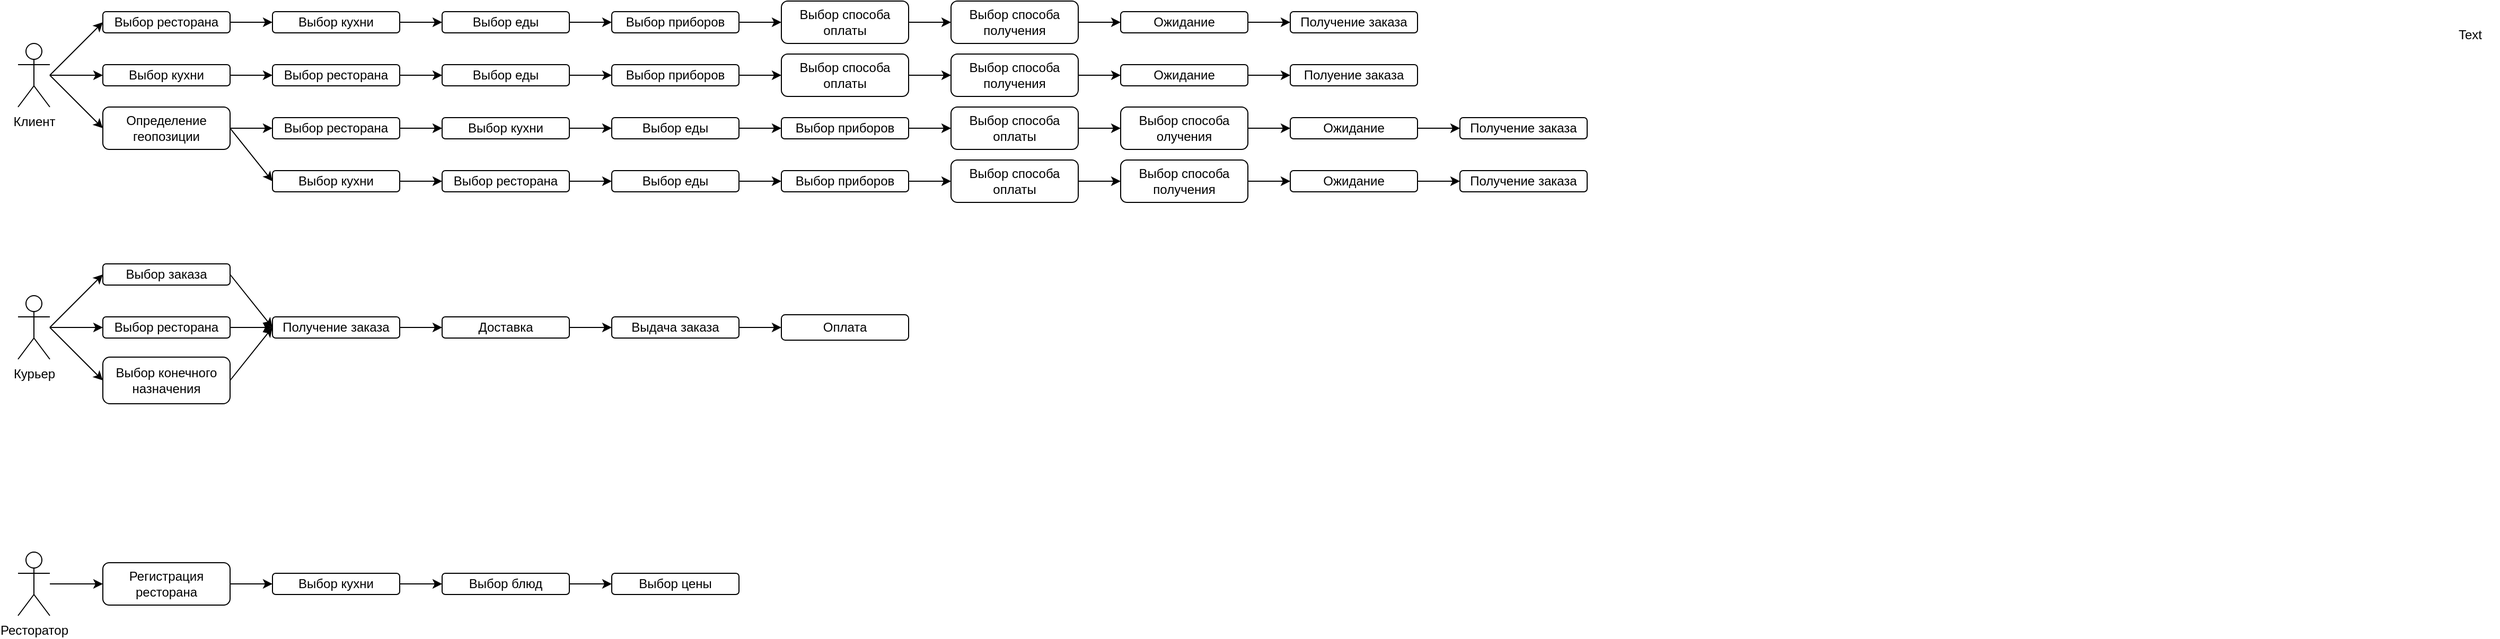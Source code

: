 <mxfile version="11.2.8" type="github" pages="1"><diagram name="Page-1" id="0783ab3e-0a74-02c8-0abd-f7b4e66b4bec"><mxGraphModel dx="817" dy="457" grid="1" gridSize="10" guides="1" tooltips="1" connect="1" arrows="1" fold="1" page="1" pageScale="1" pageWidth="1169" pageHeight="827" background="#ffffff" math="0" shadow="0"><root><mxCell id="0"/><mxCell id="1" parent="0"/><mxCell id="1xkkq5ihG8ovqTxvuMTU-2" style="rounded=0;orthogonalLoop=1;jettySize=auto;html=1;entryX=0;entryY=0.5;entryDx=0;entryDy=0;" edge="1" parent="1" target="1xkkq5ihG8ovqTxvuMTU-3"><mxGeometry relative="1" as="geometry"><mxPoint x="120" y="120" as="targetPoint"/><mxPoint x="70" y="150" as="sourcePoint"/></mxGeometry></mxCell><mxCell id="1xkkq5ihG8ovqTxvuMTU-1" value="&lt;div&gt;Клиент&lt;/div&gt;" style="shape=umlActor;verticalLabelPosition=bottom;labelBackgroundColor=#ffffff;verticalAlign=top;html=1;outlineConnect=0;" vertex="1" parent="1"><mxGeometry x="40" y="120" width="30" height="60" as="geometry"/></mxCell><mxCell id="1xkkq5ihG8ovqTxvuMTU-3" value="Выбор ресторана" style="rounded=1;whiteSpace=wrap;html=1;" vertex="1" parent="1"><mxGeometry x="120" y="90" width="120" height="20" as="geometry"/></mxCell><mxCell id="1xkkq5ihG8ovqTxvuMTU-4" style="rounded=0;orthogonalLoop=1;jettySize=auto;html=1;entryX=0;entryY=0.5;entryDx=0;entryDy=0;" edge="1" parent="1" target="1xkkq5ihG8ovqTxvuMTU-5"><mxGeometry relative="1" as="geometry"><mxPoint x="120" y="160.0" as="targetPoint"/><mxPoint x="70" y="150" as="sourcePoint"/></mxGeometry></mxCell><mxCell id="1xkkq5ihG8ovqTxvuMTU-5" value="&lt;div&gt;Выбор кухни&lt;/div&gt;" style="rounded=1;whiteSpace=wrap;html=1;" vertex="1" parent="1"><mxGeometry x="120" y="140" width="120" height="20" as="geometry"/></mxCell><mxCell id="1xkkq5ihG8ovqTxvuMTU-7" style="rounded=0;orthogonalLoop=1;jettySize=auto;html=1;exitX=1;exitY=0.5;exitDx=0;exitDy=0;entryX=0;entryY=0.5;entryDx=0;entryDy=0;" edge="1" parent="1" source="1xkkq5ihG8ovqTxvuMTU-5" target="1xkkq5ihG8ovqTxvuMTU-8"><mxGeometry relative="1" as="geometry"><mxPoint x="280" y="180.0" as="targetPoint"/><mxPoint x="230" y="210" as="sourcePoint"/></mxGeometry></mxCell><mxCell id="1xkkq5ihG8ovqTxvuMTU-8" value="Выбор ресторана" style="rounded=1;whiteSpace=wrap;html=1;" vertex="1" parent="1"><mxGeometry x="280" y="140" width="120" height="20" as="geometry"/></mxCell><mxCell id="1xkkq5ihG8ovqTxvuMTU-9" style="rounded=0;orthogonalLoop=1;jettySize=auto;html=1;exitX=1;exitY=0.5;exitDx=0;exitDy=0;" edge="1" parent="1" source="1xkkq5ihG8ovqTxvuMTU-3"><mxGeometry relative="1" as="geometry"><mxPoint x="280" y="100" as="targetPoint"/><mxPoint x="190.0" y="100.0" as="sourcePoint"/></mxGeometry></mxCell><mxCell id="1xkkq5ihG8ovqTxvuMTU-10" value="&lt;div&gt;Выбор кухни&lt;/div&gt;" style="rounded=1;whiteSpace=wrap;html=1;" vertex="1" parent="1"><mxGeometry x="280" y="90" width="120" height="20" as="geometry"/></mxCell><mxCell id="1xkkq5ihG8ovqTxvuMTU-11" style="rounded=0;orthogonalLoop=1;jettySize=auto;html=1;entryX=0;entryY=0.5;entryDx=0;entryDy=0;" edge="1" parent="1" target="1xkkq5ihG8ovqTxvuMTU-12"><mxGeometry relative="1" as="geometry"><mxPoint x="130" y="200" as="targetPoint"/><mxPoint x="70" y="150" as="sourcePoint"/></mxGeometry></mxCell><mxCell id="1xkkq5ihG8ovqTxvuMTU-12" value="Определение геопозиции" style="rounded=1;whiteSpace=wrap;html=1;" vertex="1" parent="1"><mxGeometry x="120" y="180" width="120" height="40" as="geometry"/></mxCell><mxCell id="1xkkq5ihG8ovqTxvuMTU-13" style="rounded=0;orthogonalLoop=1;jettySize=auto;html=1;exitX=1;exitY=0.5;exitDx=0;exitDy=0;entryX=0;entryY=0.5;entryDx=0;entryDy=0;" edge="1" parent="1" source="1xkkq5ihG8ovqTxvuMTU-12" target="1xkkq5ihG8ovqTxvuMTU-14"><mxGeometry relative="1" as="geometry"><mxPoint x="280" y="220.0" as="targetPoint"/><mxPoint x="230" y="250" as="sourcePoint"/></mxGeometry></mxCell><mxCell id="1xkkq5ihG8ovqTxvuMTU-14" value="Выбор ресторана" style="rounded=1;whiteSpace=wrap;html=1;" vertex="1" parent="1"><mxGeometry x="280" y="190" width="120" height="20" as="geometry"/></mxCell><mxCell id="1xkkq5ihG8ovqTxvuMTU-16" style="rounded=0;orthogonalLoop=1;jettySize=auto;html=1;" edge="1" parent="1"><mxGeometry relative="1" as="geometry"><mxPoint x="440.0" y="200.0" as="targetPoint"/><mxPoint x="400" y="200" as="sourcePoint"/></mxGeometry></mxCell><mxCell id="1xkkq5ihG8ovqTxvuMTU-17" value="&lt;div&gt;Выбор кухни&lt;/div&gt;" style="rounded=1;whiteSpace=wrap;html=1;" vertex="1" parent="1"><mxGeometry x="440" y="190" width="120" height="20" as="geometry"/></mxCell><mxCell id="1xkkq5ihG8ovqTxvuMTU-18" style="rounded=0;orthogonalLoop=1;jettySize=auto;html=1;" edge="1" parent="1"><mxGeometry relative="1" as="geometry"><mxPoint x="440" y="150" as="targetPoint"/><mxPoint x="400" y="150" as="sourcePoint"/></mxGeometry></mxCell><mxCell id="1xkkq5ihG8ovqTxvuMTU-19" value="&lt;div&gt;Выбор еды&lt;/div&gt;" style="rounded=1;whiteSpace=wrap;html=1;" vertex="1" parent="1"><mxGeometry x="440" y="140" width="120" height="20" as="geometry"/></mxCell><mxCell id="1xkkq5ihG8ovqTxvuMTU-20" style="rounded=0;orthogonalLoop=1;jettySize=auto;html=1;" edge="1" parent="1"><mxGeometry relative="1" as="geometry"><mxPoint x="440" y="100" as="targetPoint"/><mxPoint x="400" y="100" as="sourcePoint"/></mxGeometry></mxCell><mxCell id="1xkkq5ihG8ovqTxvuMTU-21" value="&lt;div&gt;Выбор еды&lt;/div&gt;" style="rounded=1;whiteSpace=wrap;html=1;" vertex="1" parent="1"><mxGeometry x="440" y="90" width="120" height="20" as="geometry"/></mxCell><mxCell id="1xkkq5ihG8ovqTxvuMTU-22" style="rounded=0;orthogonalLoop=1;jettySize=auto;html=1;" edge="1" parent="1"><mxGeometry relative="1" as="geometry"><mxPoint x="600" y="200" as="targetPoint"/><mxPoint x="560" y="200" as="sourcePoint"/></mxGeometry></mxCell><mxCell id="1xkkq5ihG8ovqTxvuMTU-23" value="&lt;div&gt;Выбор еды&lt;/div&gt;" style="rounded=1;whiteSpace=wrap;html=1;" vertex="1" parent="1"><mxGeometry x="600" y="190" width="120" height="20" as="geometry"/></mxCell><mxCell id="1xkkq5ihG8ovqTxvuMTU-27" style="rounded=0;orthogonalLoop=1;jettySize=auto;html=1;" edge="1" parent="1"><mxGeometry relative="1" as="geometry"><mxPoint x="600" y="150" as="targetPoint"/><mxPoint x="560" y="150" as="sourcePoint"/></mxGeometry></mxCell><mxCell id="1xkkq5ihG8ovqTxvuMTU-28" value="&lt;div&gt;Выбор приборов&lt;/div&gt;" style="rounded=1;whiteSpace=wrap;html=1;" vertex="1" parent="1"><mxGeometry x="600" y="140" width="120" height="20" as="geometry"/></mxCell><mxCell id="1xkkq5ihG8ovqTxvuMTU-29" style="rounded=0;orthogonalLoop=1;jettySize=auto;html=1;" edge="1" parent="1"><mxGeometry relative="1" as="geometry"><mxPoint x="600" y="100.0" as="targetPoint"/><mxPoint x="560" y="100.0" as="sourcePoint"/></mxGeometry></mxCell><mxCell id="1xkkq5ihG8ovqTxvuMTU-30" value="&lt;div&gt;Выбор приборов&lt;/div&gt;" style="rounded=1;whiteSpace=wrap;html=1;" vertex="1" parent="1"><mxGeometry x="600" y="90" width="120" height="20" as="geometry"/></mxCell><mxCell id="1xkkq5ihG8ovqTxvuMTU-31" style="rounded=0;orthogonalLoop=1;jettySize=auto;html=1;" edge="1" parent="1"><mxGeometry relative="1" as="geometry"><mxPoint x="760" y="200" as="targetPoint"/><mxPoint x="720" y="200" as="sourcePoint"/></mxGeometry></mxCell><mxCell id="1xkkq5ihG8ovqTxvuMTU-32" value="&lt;div&gt;Выбор приборов&lt;/div&gt;" style="rounded=1;whiteSpace=wrap;html=1;" vertex="1" parent="1"><mxGeometry x="760" y="190" width="120" height="20" as="geometry"/></mxCell><mxCell id="1xkkq5ihG8ovqTxvuMTU-33" style="rounded=0;orthogonalLoop=1;jettySize=auto;html=1;exitX=1;exitY=0.5;exitDx=0;exitDy=0;entryX=0;entryY=0.5;entryDx=0;entryDy=0;" edge="1" parent="1" source="1xkkq5ihG8ovqTxvuMTU-28" target="1xkkq5ihG8ovqTxvuMTU-34"><mxGeometry relative="1" as="geometry"><mxPoint x="760" y="140" as="targetPoint"/><mxPoint x="720" y="140" as="sourcePoint"/></mxGeometry></mxCell><mxCell id="1xkkq5ihG8ovqTxvuMTU-34" value="&lt;div&gt;Выбор способа оплаты&lt;br&gt;&lt;/div&gt;" style="rounded=1;whiteSpace=wrap;html=1;" vertex="1" parent="1"><mxGeometry x="760" y="130" width="120" height="40" as="geometry"/></mxCell><mxCell id="1xkkq5ihG8ovqTxvuMTU-35" style="rounded=0;orthogonalLoop=1;jettySize=auto;html=1;" edge="1" parent="1"><mxGeometry relative="1" as="geometry"><mxPoint x="760" y="100.0" as="targetPoint"/><mxPoint x="720" y="100.0" as="sourcePoint"/></mxGeometry></mxCell><mxCell id="1xkkq5ihG8ovqTxvuMTU-36" value="&lt;div&gt;Выбор способа оплаты&lt;br&gt;&lt;/div&gt;" style="rounded=1;whiteSpace=wrap;html=1;" vertex="1" parent="1"><mxGeometry x="760" y="80" width="120" height="40" as="geometry"/></mxCell><mxCell id="1xkkq5ihG8ovqTxvuMTU-37" style="rounded=0;orthogonalLoop=1;jettySize=auto;html=1;" edge="1" parent="1"><mxGeometry relative="1" as="geometry"><mxPoint x="920" y="200" as="targetPoint"/><mxPoint x="880" y="200" as="sourcePoint"/></mxGeometry></mxCell><mxCell id="1xkkq5ihG8ovqTxvuMTU-38" value="&lt;div&gt;Выбор способа оплаты&lt;/div&gt;" style="rounded=1;whiteSpace=wrap;html=1;" vertex="1" parent="1"><mxGeometry x="920" y="180" width="120" height="40" as="geometry"/></mxCell><mxCell id="1xkkq5ihG8ovqTxvuMTU-42" style="rounded=0;orthogonalLoop=1;jettySize=auto;html=1;exitX=1;exitY=0.5;exitDx=0;exitDy=0;entryX=0;entryY=0.5;entryDx=0;entryDy=0;" edge="1" parent="1" target="1xkkq5ihG8ovqTxvuMTU-43"><mxGeometry relative="1" as="geometry"><mxPoint x="920" y="140" as="targetPoint"/><mxPoint x="880" y="150" as="sourcePoint"/></mxGeometry></mxCell><mxCell id="1xkkq5ihG8ovqTxvuMTU-43" value="&lt;div&gt;Выбор способа получения&lt;br&gt;&lt;/div&gt;" style="rounded=1;whiteSpace=wrap;html=1;" vertex="1" parent="1"><mxGeometry x="920" y="130" width="120" height="40" as="geometry"/></mxCell><mxCell id="1xkkq5ihG8ovqTxvuMTU-44" style="rounded=0;orthogonalLoop=1;jettySize=auto;html=1;" edge="1" parent="1"><mxGeometry relative="1" as="geometry"><mxPoint x="920" y="100.0" as="targetPoint"/><mxPoint x="880" y="100.0" as="sourcePoint"/></mxGeometry></mxCell><mxCell id="1xkkq5ihG8ovqTxvuMTU-45" value="&lt;div&gt;Выбор способа получения&lt;/div&gt;" style="rounded=1;whiteSpace=wrap;html=1;" vertex="1" parent="1"><mxGeometry x="920" y="80" width="120" height="40" as="geometry"/></mxCell><mxCell id="1xkkq5ihG8ovqTxvuMTU-46" style="rounded=0;orthogonalLoop=1;jettySize=auto;html=1;" edge="1" parent="1"><mxGeometry relative="1" as="geometry"><mxPoint x="1080" y="200" as="targetPoint"/><mxPoint x="1040" y="200" as="sourcePoint"/></mxGeometry></mxCell><mxCell id="1xkkq5ihG8ovqTxvuMTU-47" value="&lt;div&gt;Выбор способа олучения&lt;br&gt;&lt;/div&gt;" style="rounded=1;whiteSpace=wrap;html=1;" vertex="1" parent="1"><mxGeometry x="1080" y="180" width="120" height="40" as="geometry"/></mxCell><mxCell id="1xkkq5ihG8ovqTxvuMTU-48" value="&lt;div&gt;Выбор кухни&lt;/div&gt;" style="rounded=1;whiteSpace=wrap;html=1;" vertex="1" parent="1"><mxGeometry x="280" y="240" width="120" height="20" as="geometry"/></mxCell><mxCell id="1xkkq5ihG8ovqTxvuMTU-49" style="rounded=0;orthogonalLoop=1;jettySize=auto;html=1;exitX=1;exitY=0.5;exitDx=0;exitDy=0;entryX=0;entryY=0.5;entryDx=0;entryDy=0;" edge="1" parent="1" source="1xkkq5ihG8ovqTxvuMTU-48" target="1xkkq5ihG8ovqTxvuMTU-50"><mxGeometry relative="1" as="geometry"><mxPoint x="440" y="280.0" as="targetPoint"/><mxPoint x="390" y="310" as="sourcePoint"/></mxGeometry></mxCell><mxCell id="1xkkq5ihG8ovqTxvuMTU-50" value="Выбор ресторана" style="rounded=1;whiteSpace=wrap;html=1;" vertex="1" parent="1"><mxGeometry x="440" y="240" width="120" height="20" as="geometry"/></mxCell><mxCell id="1xkkq5ihG8ovqTxvuMTU-51" style="rounded=0;orthogonalLoop=1;jettySize=auto;html=1;" edge="1" parent="1"><mxGeometry relative="1" as="geometry"><mxPoint x="600" y="250" as="targetPoint"/><mxPoint x="560" y="250" as="sourcePoint"/></mxGeometry></mxCell><mxCell id="1xkkq5ihG8ovqTxvuMTU-52" value="&lt;div&gt;Выбор еды&lt;/div&gt;" style="rounded=1;whiteSpace=wrap;html=1;" vertex="1" parent="1"><mxGeometry x="600" y="240" width="120" height="20" as="geometry"/></mxCell><mxCell id="1xkkq5ihG8ovqTxvuMTU-53" style="rounded=0;orthogonalLoop=1;jettySize=auto;html=1;" edge="1" parent="1"><mxGeometry relative="1" as="geometry"><mxPoint x="760" y="250" as="targetPoint"/><mxPoint x="720" y="250" as="sourcePoint"/></mxGeometry></mxCell><mxCell id="1xkkq5ihG8ovqTxvuMTU-54" value="&lt;div&gt;Выбор приборов&lt;/div&gt;" style="rounded=1;whiteSpace=wrap;html=1;" vertex="1" parent="1"><mxGeometry x="760" y="240" width="120" height="20" as="geometry"/></mxCell><mxCell id="1xkkq5ihG8ovqTxvuMTU-55" style="rounded=0;orthogonalLoop=1;jettySize=auto;html=1;exitX=1;exitY=0.5;exitDx=0;exitDy=0;entryX=0;entryY=0.5;entryDx=0;entryDy=0;" edge="1" parent="1" source="1xkkq5ihG8ovqTxvuMTU-54" target="1xkkq5ihG8ovqTxvuMTU-56"><mxGeometry relative="1" as="geometry"><mxPoint x="920" y="240" as="targetPoint"/><mxPoint x="880" y="240" as="sourcePoint"/></mxGeometry></mxCell><mxCell id="1xkkq5ihG8ovqTxvuMTU-56" value="&lt;div&gt;Выбор способа оплаты&lt;br&gt;&lt;/div&gt;" style="rounded=1;whiteSpace=wrap;html=1;" vertex="1" parent="1"><mxGeometry x="920" y="230" width="120" height="40" as="geometry"/></mxCell><mxCell id="1xkkq5ihG8ovqTxvuMTU-57" style="rounded=0;orthogonalLoop=1;jettySize=auto;html=1;exitX=1;exitY=0.5;exitDx=0;exitDy=0;entryX=0;entryY=0.5;entryDx=0;entryDy=0;" edge="1" parent="1" target="1xkkq5ihG8ovqTxvuMTU-58"><mxGeometry relative="1" as="geometry"><mxPoint x="1080" y="240" as="targetPoint"/><mxPoint x="1040" y="250" as="sourcePoint"/></mxGeometry></mxCell><mxCell id="1xkkq5ihG8ovqTxvuMTU-58" value="&lt;div&gt;Выбор способа получения&lt;br&gt;&lt;/div&gt;" style="rounded=1;whiteSpace=wrap;html=1;" vertex="1" parent="1"><mxGeometry x="1080" y="230" width="120" height="40" as="geometry"/></mxCell><mxCell id="1xkkq5ihG8ovqTxvuMTU-59" style="rounded=0;orthogonalLoop=1;jettySize=auto;html=1;entryX=0;entryY=0.5;entryDx=0;entryDy=0;" edge="1" parent="1" target="1xkkq5ihG8ovqTxvuMTU-48"><mxGeometry relative="1" as="geometry"><mxPoint x="290.0" y="210" as="targetPoint"/><mxPoint x="240" y="200" as="sourcePoint"/></mxGeometry></mxCell><mxCell id="1xkkq5ihG8ovqTxvuMTU-60" style="rounded=0;orthogonalLoop=1;jettySize=auto;html=1;exitX=1;exitY=0.5;exitDx=0;exitDy=0;entryX=0;entryY=0.5;entryDx=0;entryDy=0;" edge="1" parent="1" target="1xkkq5ihG8ovqTxvuMTU-61"><mxGeometry relative="1" as="geometry"><mxPoint x="1080" y="140" as="targetPoint"/><mxPoint x="1040" y="150" as="sourcePoint"/></mxGeometry></mxCell><mxCell id="1xkkq5ihG8ovqTxvuMTU-61" value="Ожидание" style="rounded=1;whiteSpace=wrap;html=1;" vertex="1" parent="1"><mxGeometry x="1080" y="140" width="120" height="20" as="geometry"/></mxCell><mxCell id="1xkkq5ihG8ovqTxvuMTU-62" style="rounded=0;orthogonalLoop=1;jettySize=auto;html=1;" edge="1" parent="1"><mxGeometry relative="1" as="geometry"><mxPoint x="1080" y="100.0" as="targetPoint"/><mxPoint x="1040" y="100.0" as="sourcePoint"/></mxGeometry></mxCell><mxCell id="1xkkq5ihG8ovqTxvuMTU-63" value="Ожидание" style="rounded=1;whiteSpace=wrap;html=1;" vertex="1" parent="1"><mxGeometry x="1080" y="90" width="120" height="20" as="geometry"/></mxCell><mxCell id="1xkkq5ihG8ovqTxvuMTU-64" style="rounded=0;orthogonalLoop=1;jettySize=auto;html=1;" edge="1" parent="1"><mxGeometry relative="1" as="geometry"><mxPoint x="1240" y="200" as="targetPoint"/><mxPoint x="1200" y="200" as="sourcePoint"/></mxGeometry></mxCell><mxCell id="1xkkq5ihG8ovqTxvuMTU-65" value="Ожидание" style="rounded=1;whiteSpace=wrap;html=1;" vertex="1" parent="1"><mxGeometry x="1240" y="190" width="120" height="20" as="geometry"/></mxCell><mxCell id="1xkkq5ihG8ovqTxvuMTU-66" style="rounded=0;orthogonalLoop=1;jettySize=auto;html=1;exitX=1;exitY=0.5;exitDx=0;exitDy=0;entryX=0;entryY=0.5;entryDx=0;entryDy=0;" edge="1" parent="1" target="1xkkq5ihG8ovqTxvuMTU-67"><mxGeometry relative="1" as="geometry"><mxPoint x="1240" y="240" as="targetPoint"/><mxPoint x="1200" y="250" as="sourcePoint"/></mxGeometry></mxCell><mxCell id="1xkkq5ihG8ovqTxvuMTU-67" value="Ожидание" style="rounded=1;whiteSpace=wrap;html=1;" vertex="1" parent="1"><mxGeometry x="1240" y="240" width="120" height="20" as="geometry"/></mxCell><mxCell id="1xkkq5ihG8ovqTxvuMTU-68" style="rounded=0;orthogonalLoop=1;jettySize=auto;html=1;exitX=1;exitY=0.5;exitDx=0;exitDy=0;entryX=0;entryY=0.5;entryDx=0;entryDy=0;" edge="1" parent="1" target="1xkkq5ihG8ovqTxvuMTU-69"><mxGeometry relative="1" as="geometry"><mxPoint x="1240" y="140" as="targetPoint"/><mxPoint x="1200" y="150" as="sourcePoint"/></mxGeometry></mxCell><mxCell id="1xkkq5ihG8ovqTxvuMTU-69" value="Полуение заказа" style="rounded=1;whiteSpace=wrap;html=1;" vertex="1" parent="1"><mxGeometry x="1240" y="140" width="120" height="20" as="geometry"/></mxCell><mxCell id="1xkkq5ihG8ovqTxvuMTU-70" style="rounded=0;orthogonalLoop=1;jettySize=auto;html=1;" edge="1" parent="1"><mxGeometry relative="1" as="geometry"><mxPoint x="1240" y="100.0" as="targetPoint"/><mxPoint x="1200" y="100.0" as="sourcePoint"/></mxGeometry></mxCell><mxCell id="1xkkq5ihG8ovqTxvuMTU-71" value="Получение заказа" style="rounded=1;whiteSpace=wrap;html=1;" vertex="1" parent="1"><mxGeometry x="1240" y="90" width="120" height="20" as="geometry"/></mxCell><mxCell id="1xkkq5ihG8ovqTxvuMTU-72" style="rounded=0;orthogonalLoop=1;jettySize=auto;html=1;" edge="1" parent="1"><mxGeometry relative="1" as="geometry"><mxPoint x="1400" y="200" as="targetPoint"/><mxPoint x="1360" y="200" as="sourcePoint"/></mxGeometry></mxCell><mxCell id="1xkkq5ihG8ovqTxvuMTU-73" value="Получение заказа" style="rounded=1;whiteSpace=wrap;html=1;" vertex="1" parent="1"><mxGeometry x="1400" y="190" width="120" height="20" as="geometry"/></mxCell><mxCell id="1xkkq5ihG8ovqTxvuMTU-74" style="rounded=0;orthogonalLoop=1;jettySize=auto;html=1;exitX=1;exitY=0.5;exitDx=0;exitDy=0;entryX=0;entryY=0.5;entryDx=0;entryDy=0;" edge="1" parent="1" target="1xkkq5ihG8ovqTxvuMTU-75"><mxGeometry relative="1" as="geometry"><mxPoint x="1400" y="240" as="targetPoint"/><mxPoint x="1360" y="250" as="sourcePoint"/></mxGeometry></mxCell><mxCell id="1xkkq5ihG8ovqTxvuMTU-75" value="&lt;div&gt;Получение заказа&lt;/div&gt;" style="rounded=1;whiteSpace=wrap;html=1;" vertex="1" parent="1"><mxGeometry x="1400" y="240" width="120" height="20" as="geometry"/></mxCell><mxCell id="1xkkq5ihG8ovqTxvuMTU-76" value="Text" style="text;html=1;resizable=0;points=[];autosize=1;align=left;verticalAlign=top;spacingTop=-4;" vertex="1" parent="1"><mxGeometry x="2340" y="102" width="40" height="20" as="geometry"/></mxCell><mxCell id="1xkkq5ihG8ovqTxvuMTU-78" style="rounded=0;orthogonalLoop=1;jettySize=auto;html=1;entryX=0;entryY=0.5;entryDx=0;entryDy=0;" edge="1" parent="1" target="1xkkq5ihG8ovqTxvuMTU-80"><mxGeometry relative="1" as="geometry"><mxPoint x="120" y="358" as="targetPoint"/><mxPoint x="70" y="388.0" as="sourcePoint"/></mxGeometry></mxCell><mxCell id="1xkkq5ihG8ovqTxvuMTU-79" value="Курьер" style="shape=umlActor;verticalLabelPosition=bottom;labelBackgroundColor=#ffffff;verticalAlign=top;html=1;outlineConnect=0;" vertex="1" parent="1"><mxGeometry x="40" y="358" width="30" height="60" as="geometry"/></mxCell><mxCell id="1xkkq5ihG8ovqTxvuMTU-80" value="Выбор заказа" style="rounded=1;whiteSpace=wrap;html=1;" vertex="1" parent="1"><mxGeometry x="120" y="328" width="120" height="20" as="geometry"/></mxCell><mxCell id="1xkkq5ihG8ovqTxvuMTU-81" style="rounded=0;orthogonalLoop=1;jettySize=auto;html=1;entryX=0;entryY=0.5;entryDx=0;entryDy=0;" edge="1" parent="1" target="1xkkq5ihG8ovqTxvuMTU-82"><mxGeometry relative="1" as="geometry"><mxPoint x="120" y="398.0" as="targetPoint"/><mxPoint x="70" y="388.0" as="sourcePoint"/></mxGeometry></mxCell><mxCell id="1xkkq5ihG8ovqTxvuMTU-82" value="Выбор ресторана" style="rounded=1;whiteSpace=wrap;html=1;" vertex="1" parent="1"><mxGeometry x="120" y="378" width="120" height="20" as="geometry"/></mxCell><mxCell id="1xkkq5ihG8ovqTxvuMTU-83" style="rounded=0;orthogonalLoop=1;jettySize=auto;html=1;exitX=1;exitY=0.5;exitDx=0;exitDy=0;entryX=0;entryY=0.5;entryDx=0;entryDy=0;" edge="1" parent="1" source="1xkkq5ihG8ovqTxvuMTU-82" target="1xkkq5ihG8ovqTxvuMTU-84"><mxGeometry relative="1" as="geometry"><mxPoint x="280" y="418.0" as="targetPoint"/><mxPoint x="230" y="448" as="sourcePoint"/></mxGeometry></mxCell><mxCell id="1xkkq5ihG8ovqTxvuMTU-84" value="Получение заказа" style="rounded=1;whiteSpace=wrap;html=1;" vertex="1" parent="1"><mxGeometry x="280" y="378" width="120" height="20" as="geometry"/></mxCell><mxCell id="1xkkq5ihG8ovqTxvuMTU-85" style="rounded=0;orthogonalLoop=1;jettySize=auto;html=1;exitX=1;exitY=0.5;exitDx=0;exitDy=0;entryX=0;entryY=0.5;entryDx=0;entryDy=0;" edge="1" parent="1" source="1xkkq5ihG8ovqTxvuMTU-80" target="1xkkq5ihG8ovqTxvuMTU-84"><mxGeometry relative="1" as="geometry"><mxPoint x="280" y="338.0" as="targetPoint"/><mxPoint x="190.0" y="338.0" as="sourcePoint"/></mxGeometry></mxCell><mxCell id="1xkkq5ihG8ovqTxvuMTU-87" style="rounded=0;orthogonalLoop=1;jettySize=auto;html=1;entryX=0;entryY=0.5;entryDx=0;entryDy=0;" edge="1" parent="1"><mxGeometry relative="1" as="geometry"><mxPoint x="120" y="438" as="targetPoint"/><mxPoint x="70" y="388.0" as="sourcePoint"/></mxGeometry></mxCell><mxCell id="1xkkq5ihG8ovqTxvuMTU-90" value="Выбор конечного назначения" style="rounded=1;whiteSpace=wrap;html=1;" vertex="1" parent="1"><mxGeometry x="120" y="416" width="120" height="44" as="geometry"/></mxCell><mxCell id="1xkkq5ihG8ovqTxvuMTU-91" style="rounded=0;orthogonalLoop=1;jettySize=auto;html=1;entryX=0;entryY=0.5;entryDx=0;entryDy=0;" edge="1" parent="1" target="1xkkq5ihG8ovqTxvuMTU-84"><mxGeometry relative="1" as="geometry"><mxPoint x="260" y="420" as="targetPoint"/><mxPoint x="240.0" y="438.0" as="sourcePoint"/></mxGeometry></mxCell><mxCell id="1xkkq5ihG8ovqTxvuMTU-93" style="rounded=0;orthogonalLoop=1;jettySize=auto;html=1;" edge="1" parent="1"><mxGeometry relative="1" as="geometry"><mxPoint x="440.0" y="388.0" as="targetPoint"/><mxPoint x="400.0" y="388.0" as="sourcePoint"/></mxGeometry></mxCell><mxCell id="1xkkq5ihG8ovqTxvuMTU-94" value="&lt;div&gt;Доставка&lt;/div&gt;" style="rounded=1;whiteSpace=wrap;html=1;" vertex="1" parent="1"><mxGeometry x="440" y="378" width="120" height="20" as="geometry"/></mxCell><mxCell id="1xkkq5ihG8ovqTxvuMTU-99" style="rounded=0;orthogonalLoop=1;jettySize=auto;html=1;" edge="1" parent="1"><mxGeometry relative="1" as="geometry"><mxPoint x="600.0" y="388.0" as="targetPoint"/><mxPoint x="560.0" y="388.0" as="sourcePoint"/></mxGeometry></mxCell><mxCell id="1xkkq5ihG8ovqTxvuMTU-100" value="&lt;div&gt;Выдача заказа&lt;/div&gt;" style="rounded=1;whiteSpace=wrap;html=1;" vertex="1" parent="1"><mxGeometry x="600" y="378" width="120" height="20" as="geometry"/></mxCell><mxCell id="1xkkq5ihG8ovqTxvuMTU-105" style="rounded=0;orthogonalLoop=1;jettySize=auto;html=1;exitX=1;exitY=0.5;exitDx=0;exitDy=0;entryX=0;entryY=0.5;entryDx=0;entryDy=0;" edge="1" parent="1" source="1xkkq5ihG8ovqTxvuMTU-100" target="1xkkq5ihG8ovqTxvuMTU-106"><mxGeometry relative="1" as="geometry"><mxPoint x="760" y="378" as="targetPoint"/><mxPoint x="720" y="378" as="sourcePoint"/></mxGeometry></mxCell><mxCell id="1xkkq5ihG8ovqTxvuMTU-106" value="Оплата" style="rounded=1;whiteSpace=wrap;html=1;" vertex="1" parent="1"><mxGeometry x="760" y="376" width="120" height="24" as="geometry"/></mxCell><mxCell id="1xkkq5ihG8ovqTxvuMTU-146" value="Ресторатор" style="shape=umlActor;verticalLabelPosition=bottom;labelBackgroundColor=#ffffff;verticalAlign=top;html=1;outlineConnect=0;" vertex="1" parent="1"><mxGeometry x="40" y="600" width="30" height="60" as="geometry"/></mxCell><mxCell id="1xkkq5ihG8ovqTxvuMTU-148" style="rounded=0;orthogonalLoop=1;jettySize=auto;html=1;entryX=0;entryY=0.5;entryDx=0;entryDy=0;" edge="1" parent="1" target="1xkkq5ihG8ovqTxvuMTU-149"><mxGeometry relative="1" as="geometry"><mxPoint x="120" y="640" as="targetPoint"/><mxPoint x="70" y="630.0" as="sourcePoint"/></mxGeometry></mxCell><mxCell id="1xkkq5ihG8ovqTxvuMTU-149" value="Регистрация ресторана" style="rounded=1;whiteSpace=wrap;html=1;" vertex="1" parent="1"><mxGeometry x="120" y="610" width="120" height="40" as="geometry"/></mxCell><mxCell id="1xkkq5ihG8ovqTxvuMTU-150" style="rounded=0;orthogonalLoop=1;jettySize=auto;html=1;exitX=1;exitY=0.5;exitDx=0;exitDy=0;entryX=0;entryY=0.5;entryDx=0;entryDy=0;" edge="1" parent="1" source="1xkkq5ihG8ovqTxvuMTU-149" target="1xkkq5ihG8ovqTxvuMTU-151"><mxGeometry relative="1" as="geometry"><mxPoint x="280" y="660" as="targetPoint"/><mxPoint x="230" y="690" as="sourcePoint"/></mxGeometry></mxCell><mxCell id="1xkkq5ihG8ovqTxvuMTU-151" value="Выбор кухни" style="rounded=1;whiteSpace=wrap;html=1;" vertex="1" parent="1"><mxGeometry x="280" y="620" width="120" height="20" as="geometry"/></mxCell><mxCell id="1xkkq5ihG8ovqTxvuMTU-160" style="rounded=0;orthogonalLoop=1;jettySize=auto;html=1;" edge="1" parent="1"><mxGeometry relative="1" as="geometry"><mxPoint x="440.0" y="630.0" as="targetPoint"/><mxPoint x="400.0" y="630.0" as="sourcePoint"/></mxGeometry></mxCell><mxCell id="1xkkq5ihG8ovqTxvuMTU-161" value="&lt;div&gt;Выбор блюд&lt;/div&gt;" style="rounded=1;whiteSpace=wrap;html=1;" vertex="1" parent="1"><mxGeometry x="440" y="620" width="120" height="20" as="geometry"/></mxCell><mxCell id="1xkkq5ihG8ovqTxvuMTU-166" style="rounded=0;orthogonalLoop=1;jettySize=auto;html=1;" edge="1" parent="1"><mxGeometry relative="1" as="geometry"><mxPoint x="600.0" y="630.0" as="targetPoint"/><mxPoint x="560.0" y="630.0" as="sourcePoint"/></mxGeometry></mxCell><mxCell id="1xkkq5ihG8ovqTxvuMTU-167" value="&lt;div&gt;Выбор цены&lt;/div&gt;" style="rounded=1;whiteSpace=wrap;html=1;" vertex="1" parent="1"><mxGeometry x="600" y="620" width="120" height="20" as="geometry"/></mxCell></root></mxGraphModel></diagram></mxfile>